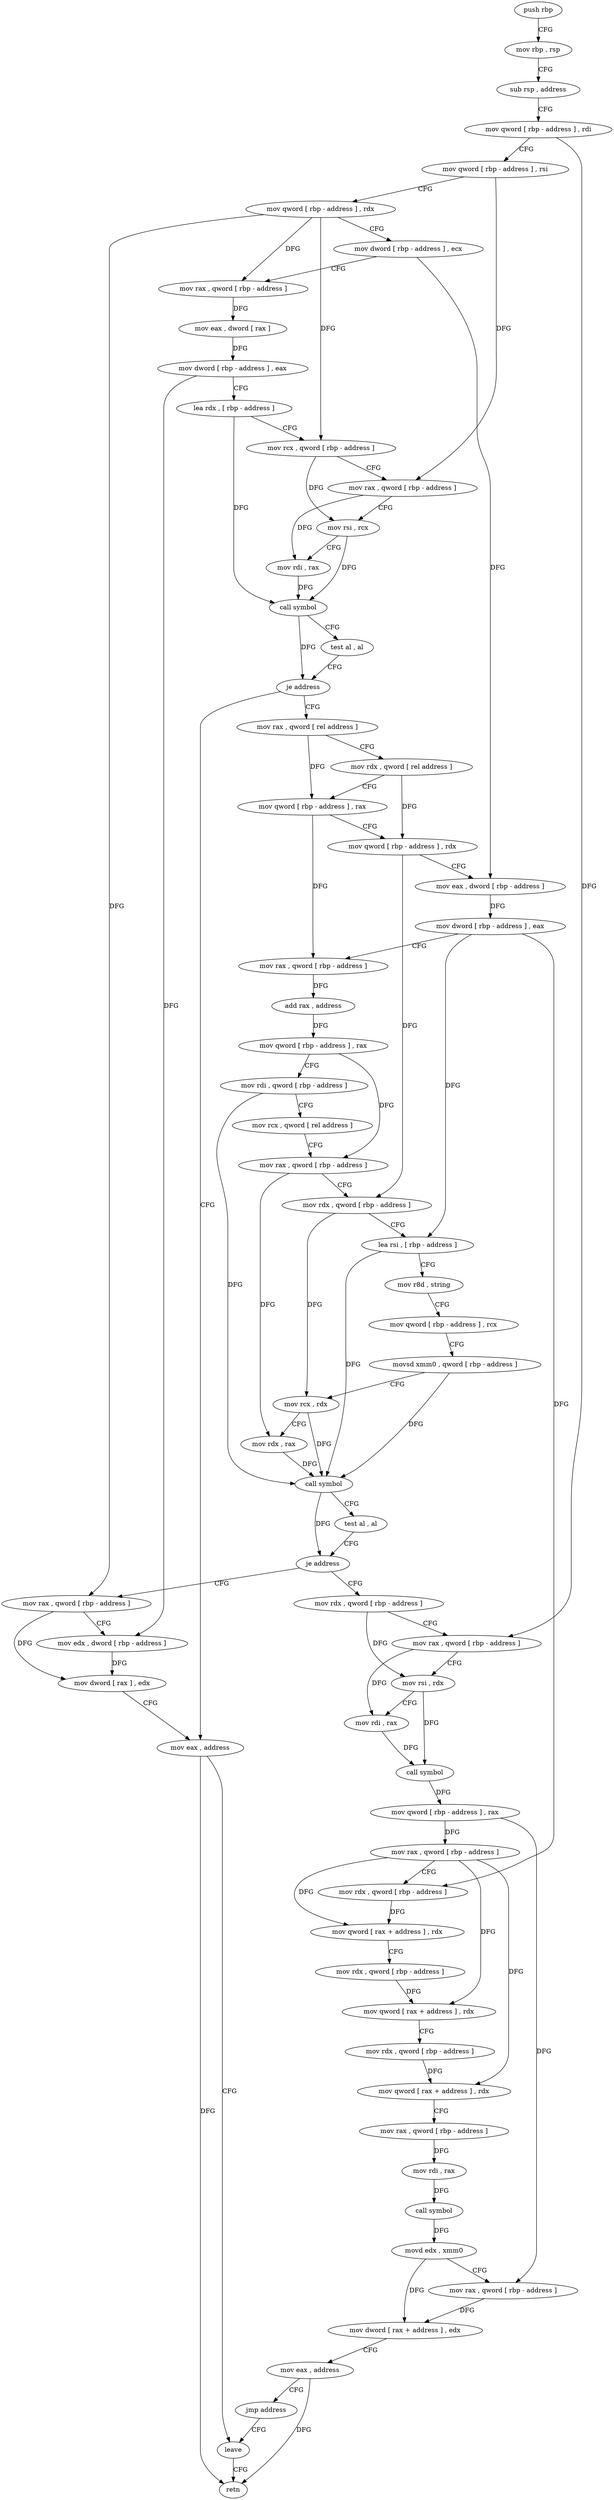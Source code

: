 digraph "func" {
"4261916" [label = "push rbp" ]
"4261917" [label = "mov rbp , rsp" ]
"4261920" [label = "sub rsp , address" ]
"4261924" [label = "mov qword [ rbp - address ] , rdi" ]
"4261928" [label = "mov qword [ rbp - address ] , rsi" ]
"4261932" [label = "mov qword [ rbp - address ] , rdx" ]
"4261936" [label = "mov dword [ rbp - address ] , ecx" ]
"4261939" [label = "mov rax , qword [ rbp - address ]" ]
"4261943" [label = "mov eax , dword [ rax ]" ]
"4261945" [label = "mov dword [ rbp - address ] , eax" ]
"4261948" [label = "lea rdx , [ rbp - address ]" ]
"4261952" [label = "mov rcx , qword [ rbp - address ]" ]
"4261956" [label = "mov rax , qword [ rbp - address ]" ]
"4261960" [label = "mov rsi , rcx" ]
"4261963" [label = "mov rdi , rax" ]
"4261966" [label = "call symbol" ]
"4261971" [label = "test al , al" ]
"4261973" [label = "je address" ]
"4262164" [label = "mov eax , address" ]
"4261979" [label = "mov rax , qword [ rel address ]" ]
"4262169" [label = "leave" ]
"4261986" [label = "mov rdx , qword [ rel address ]" ]
"4261993" [label = "mov qword [ rbp - address ] , rax" ]
"4261997" [label = "mov qword [ rbp - address ] , rdx" ]
"4262001" [label = "mov eax , dword [ rbp - address ]" ]
"4262004" [label = "mov dword [ rbp - address ] , eax" ]
"4262007" [label = "mov rax , qword [ rbp - address ]" ]
"4262011" [label = "add rax , address" ]
"4262017" [label = "mov qword [ rbp - address ] , rax" ]
"4262021" [label = "mov rdi , qword [ rbp - address ]" ]
"4262025" [label = "mov rcx , qword [ rel address ]" ]
"4262032" [label = "mov rax , qword [ rbp - address ]" ]
"4262036" [label = "mov rdx , qword [ rbp - address ]" ]
"4262040" [label = "lea rsi , [ rbp - address ]" ]
"4262044" [label = "mov r8d , string" ]
"4262050" [label = "mov qword [ rbp - address ] , rcx" ]
"4262054" [label = "movsd xmm0 , qword [ rbp - address ]" ]
"4262059" [label = "mov rcx , rdx" ]
"4262062" [label = "mov rdx , rax" ]
"4262065" [label = "call symbol" ]
"4262070" [label = "test al , al" ]
"4262072" [label = "je address" ]
"4262155" [label = "mov rax , qword [ rbp - address ]" ]
"4262074" [label = "mov rdx , qword [ rbp - address ]" ]
"4262159" [label = "mov edx , dword [ rbp - address ]" ]
"4262162" [label = "mov dword [ rax ] , edx" ]
"4262078" [label = "mov rax , qword [ rbp - address ]" ]
"4262082" [label = "mov rsi , rdx" ]
"4262085" [label = "mov rdi , rax" ]
"4262088" [label = "call symbol" ]
"4262093" [label = "mov qword [ rbp - address ] , rax" ]
"4262097" [label = "mov rax , qword [ rbp - address ]" ]
"4262101" [label = "mov rdx , qword [ rbp - address ]" ]
"4262105" [label = "mov qword [ rax + address ] , rdx" ]
"4262109" [label = "mov rdx , qword [ rbp - address ]" ]
"4262113" [label = "mov qword [ rax + address ] , rdx" ]
"4262117" [label = "mov rdx , qword [ rbp - address ]" ]
"4262121" [label = "mov qword [ rax + address ] , rdx" ]
"4262125" [label = "mov rax , qword [ rbp - address ]" ]
"4262129" [label = "mov rdi , rax" ]
"4262132" [label = "call symbol" ]
"4262137" [label = "movd edx , xmm0" ]
"4262141" [label = "mov rax , qword [ rbp - address ]" ]
"4262145" [label = "mov dword [ rax + address ] , edx" ]
"4262148" [label = "mov eax , address" ]
"4262153" [label = "jmp address" ]
"4262170" [label = "retn" ]
"4261916" -> "4261917" [ label = "CFG" ]
"4261917" -> "4261920" [ label = "CFG" ]
"4261920" -> "4261924" [ label = "CFG" ]
"4261924" -> "4261928" [ label = "CFG" ]
"4261924" -> "4262078" [ label = "DFG" ]
"4261928" -> "4261932" [ label = "CFG" ]
"4261928" -> "4261956" [ label = "DFG" ]
"4261932" -> "4261936" [ label = "CFG" ]
"4261932" -> "4261939" [ label = "DFG" ]
"4261932" -> "4261952" [ label = "DFG" ]
"4261932" -> "4262155" [ label = "DFG" ]
"4261936" -> "4261939" [ label = "CFG" ]
"4261936" -> "4262001" [ label = "DFG" ]
"4261939" -> "4261943" [ label = "DFG" ]
"4261943" -> "4261945" [ label = "DFG" ]
"4261945" -> "4261948" [ label = "CFG" ]
"4261945" -> "4262159" [ label = "DFG" ]
"4261948" -> "4261952" [ label = "CFG" ]
"4261948" -> "4261966" [ label = "DFG" ]
"4261952" -> "4261956" [ label = "CFG" ]
"4261952" -> "4261960" [ label = "DFG" ]
"4261956" -> "4261960" [ label = "CFG" ]
"4261956" -> "4261963" [ label = "DFG" ]
"4261960" -> "4261963" [ label = "CFG" ]
"4261960" -> "4261966" [ label = "DFG" ]
"4261963" -> "4261966" [ label = "DFG" ]
"4261966" -> "4261971" [ label = "CFG" ]
"4261966" -> "4261973" [ label = "DFG" ]
"4261971" -> "4261973" [ label = "CFG" ]
"4261973" -> "4262164" [ label = "CFG" ]
"4261973" -> "4261979" [ label = "CFG" ]
"4262164" -> "4262169" [ label = "CFG" ]
"4262164" -> "4262170" [ label = "DFG" ]
"4261979" -> "4261986" [ label = "CFG" ]
"4261979" -> "4261993" [ label = "DFG" ]
"4262169" -> "4262170" [ label = "CFG" ]
"4261986" -> "4261993" [ label = "CFG" ]
"4261986" -> "4261997" [ label = "DFG" ]
"4261993" -> "4261997" [ label = "CFG" ]
"4261993" -> "4262007" [ label = "DFG" ]
"4261997" -> "4262001" [ label = "CFG" ]
"4261997" -> "4262036" [ label = "DFG" ]
"4262001" -> "4262004" [ label = "DFG" ]
"4262004" -> "4262007" [ label = "CFG" ]
"4262004" -> "4262101" [ label = "DFG" ]
"4262004" -> "4262040" [ label = "DFG" ]
"4262007" -> "4262011" [ label = "DFG" ]
"4262011" -> "4262017" [ label = "DFG" ]
"4262017" -> "4262021" [ label = "CFG" ]
"4262017" -> "4262032" [ label = "DFG" ]
"4262021" -> "4262025" [ label = "CFG" ]
"4262021" -> "4262065" [ label = "DFG" ]
"4262025" -> "4262032" [ label = "CFG" ]
"4262032" -> "4262036" [ label = "CFG" ]
"4262032" -> "4262062" [ label = "DFG" ]
"4262036" -> "4262040" [ label = "CFG" ]
"4262036" -> "4262059" [ label = "DFG" ]
"4262040" -> "4262044" [ label = "CFG" ]
"4262040" -> "4262065" [ label = "DFG" ]
"4262044" -> "4262050" [ label = "CFG" ]
"4262050" -> "4262054" [ label = "CFG" ]
"4262054" -> "4262059" [ label = "CFG" ]
"4262054" -> "4262065" [ label = "DFG" ]
"4262059" -> "4262062" [ label = "CFG" ]
"4262059" -> "4262065" [ label = "DFG" ]
"4262062" -> "4262065" [ label = "DFG" ]
"4262065" -> "4262070" [ label = "CFG" ]
"4262065" -> "4262072" [ label = "DFG" ]
"4262070" -> "4262072" [ label = "CFG" ]
"4262072" -> "4262155" [ label = "CFG" ]
"4262072" -> "4262074" [ label = "CFG" ]
"4262155" -> "4262159" [ label = "CFG" ]
"4262155" -> "4262162" [ label = "DFG" ]
"4262074" -> "4262078" [ label = "CFG" ]
"4262074" -> "4262082" [ label = "DFG" ]
"4262159" -> "4262162" [ label = "DFG" ]
"4262162" -> "4262164" [ label = "CFG" ]
"4262078" -> "4262082" [ label = "CFG" ]
"4262078" -> "4262085" [ label = "DFG" ]
"4262082" -> "4262085" [ label = "CFG" ]
"4262082" -> "4262088" [ label = "DFG" ]
"4262085" -> "4262088" [ label = "DFG" ]
"4262088" -> "4262093" [ label = "DFG" ]
"4262093" -> "4262097" [ label = "DFG" ]
"4262093" -> "4262141" [ label = "DFG" ]
"4262097" -> "4262101" [ label = "CFG" ]
"4262097" -> "4262105" [ label = "DFG" ]
"4262097" -> "4262113" [ label = "DFG" ]
"4262097" -> "4262121" [ label = "DFG" ]
"4262101" -> "4262105" [ label = "DFG" ]
"4262105" -> "4262109" [ label = "CFG" ]
"4262109" -> "4262113" [ label = "DFG" ]
"4262113" -> "4262117" [ label = "CFG" ]
"4262117" -> "4262121" [ label = "DFG" ]
"4262121" -> "4262125" [ label = "CFG" ]
"4262125" -> "4262129" [ label = "DFG" ]
"4262129" -> "4262132" [ label = "DFG" ]
"4262132" -> "4262137" [ label = "DFG" ]
"4262137" -> "4262141" [ label = "CFG" ]
"4262137" -> "4262145" [ label = "DFG" ]
"4262141" -> "4262145" [ label = "DFG" ]
"4262145" -> "4262148" [ label = "CFG" ]
"4262148" -> "4262153" [ label = "CFG" ]
"4262148" -> "4262170" [ label = "DFG" ]
"4262153" -> "4262169" [ label = "CFG" ]
}
